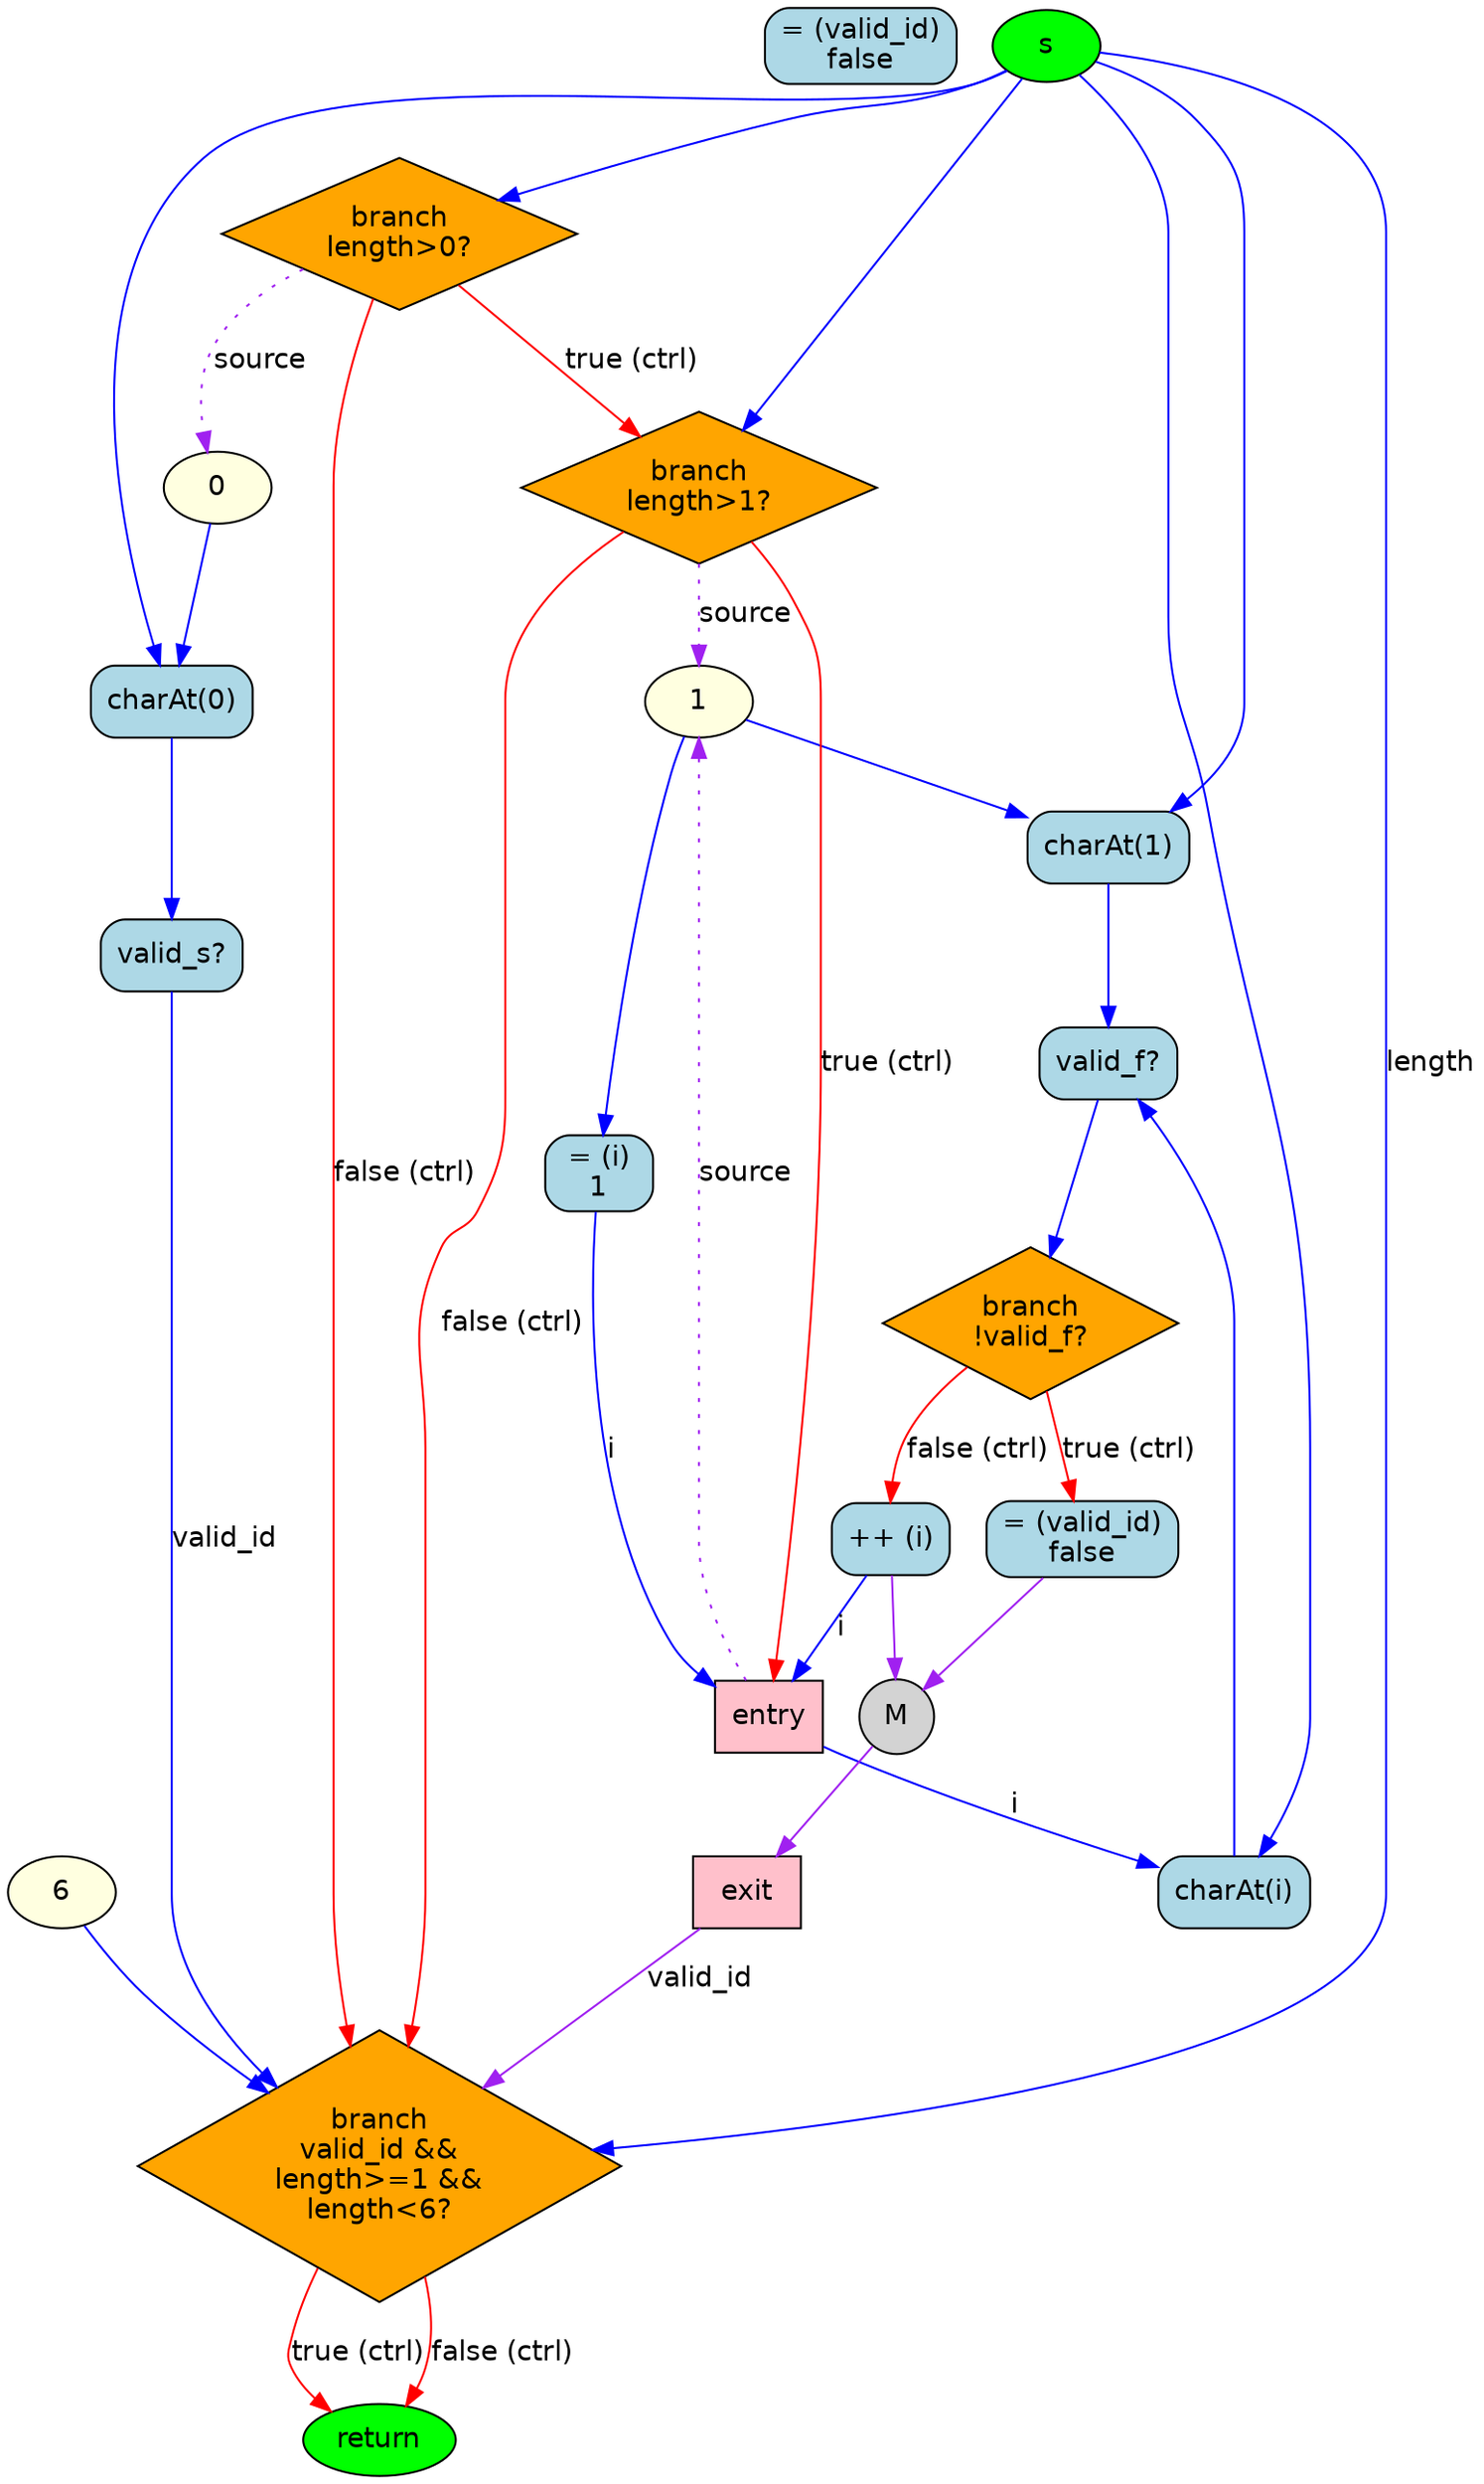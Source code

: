 digraph validateIdentifier_DFG {
    /* Estilos para diferenciar os tipos de nos */
    node [fontname="Helvetica"];
    graph [fontname="Helvetica"];
    edge [fontname="Helvetica"];

    /* Nos de Operacao e Atribuicao (Retangulos) */
    node [shape=box, style="rounded, filled", fillcolor="lightblue"];
    N1 [label="= (valid_id)\nfalse"];
    N3_1 [label="charAt(0)"];
    N3_2 [label="valid_s?"];
    N5_1 [label="charAt(1)"];
    N5_2 [label="= (i)\n1"];
    N6_1 [label="charAt(i)"];
    N6_2 [label="valid_f?"];
    N7 [label="= (valid_id)\nfalse"];
    N9 [label="++ (i)"];

    /* Nos de Constante (Circulos) */
    node [shape=ellipse, style=filled, fillcolor="lightyellow"];
    const_0 [label="0"];
    const_1 [label="1"];
    const_6 [label="6"];

    /* Nos de Decisao (Diamantes) */
    node [shape=diamond, style=filled, fillcolor="orange"];
    BR2 [label="branch\nlength>0?"];
    BR4 [label="branch\nlength>1?"];
    BR6 [label="branch\n!valid_f?"];
    BR8 [label="branch\nvalid_id &&\nlength>=1 &&\nlength<6?"];

    /* Nos de Loop (Retangulos Duplos) */
    node [shape=doublebox, style=filled, fillcolor="pink"];
    ENTRY_loop [label="entry"];
    EXIT_loop [label="exit"];

    /* Nos de Merge (Circulos com "M") */
    node [shape=circle, label="M", style=filled, fillcolor="lightgrey"];
    MERGE_loop;

    /* Nos de Entrada/Saida (Circulos) */
    node [shape=ellipse, style=filled, fillcolor="green"];
    input_s [label="s"];
    output [label="return"];

    /* Arestas de Dados (Azuis) */
    edge [color="blue"];
    input_s -> N3_1;
    input_s -> N5_1;
    input_s -> N6_1;
    input_s -> BR2;
    input_s -> BR4;
    input_s -> BR8 [label="length"];
    const_0 -> N3_1;
    N3_1 -> N3_2;
    N3_2 -> BR8 [label="valid_id"];
    const_1 -> N5_1;
    const_1 -> N5_2;
    N5_1 -> N6_2;
    N5_2 -> ENTRY_loop [label="i"];
    N9 -> ENTRY_loop [label="i"];
    ENTRY_loop -> N6_1 [label="i"];
    N6_1 -> N6_2;
    N6_2 -> BR6;
    const_6 -> BR8;

    /* Arestas de Controle (Vermelhas) - Conectam a saida de um branch a entrada de controle de outro */
    edge [color="red"];
    BR2 -> BR4 [label="true (ctrl)"];
    BR2 -> BR8 [label="false (ctrl)"];
    BR4 -> ENTRY_loop [label="true (ctrl)"];
    BR4 -> BR8 [label="false (ctrl)"];
    BR6 -> N7 [label="true (ctrl)"];
    BR6 -> N9 [label="false (ctrl)"];
    BR8 -> output [label="true (ctrl)"];
    BR8 -> output [label="false (ctrl)"];

    /* Arestas para Merge e Saida do Loop */
    edge [color="purple"];
    N7 -> MERGE_loop;
    N9 -> MERGE_loop;
    MERGE_loop -> EXIT_loop;
    EXIT_loop -> BR8 [label="valid_id"]; // O fluxo sai do loop e vai para a decisao final

    /* Arestas de Ativacao (Pontilhadas, para constantes e inicializacao) */
    edge [style=dotted, label="source"];
    BR2 -> const_0;
    BR4 -> const_1;
    ENTRY_loop -> const_1; // Para inicializar o loop, ativa a constante '1' para o no N5_2
}